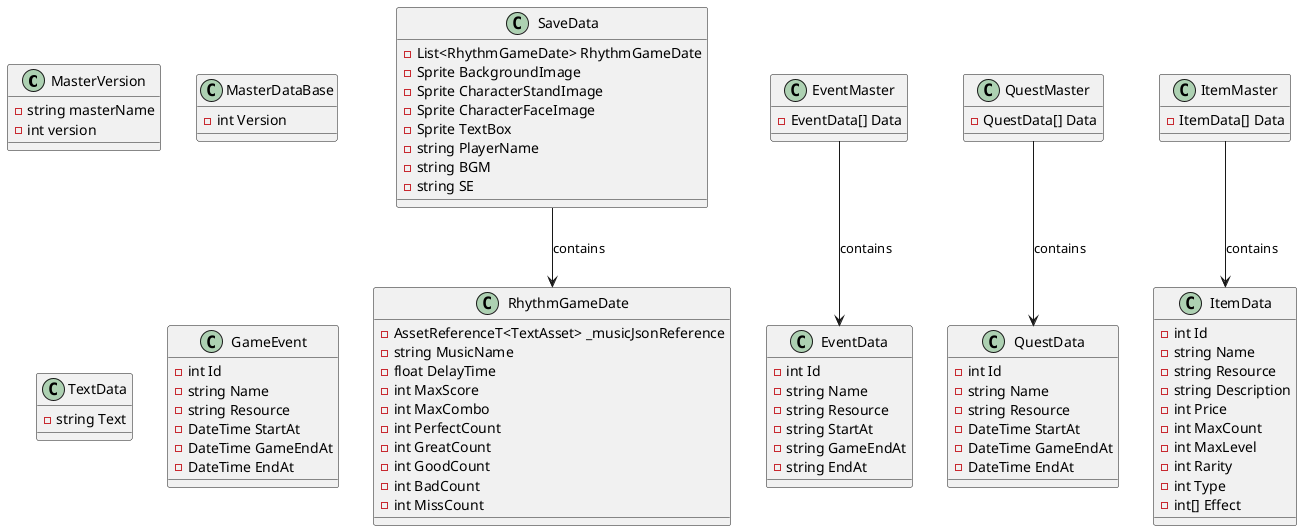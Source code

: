 ﻿@startuml

class MasterVersion {
    - string masterName
    - int version
}

class MasterDataBase {
    - int Version
}

class TextData {
    - string Text
}

class SaveData {
    - List<RhythmGameDate> RhythmGameDate
    - Sprite BackgroundImage
    - Sprite CharacterStandImage
    - Sprite CharacterFaceImage
    - Sprite TextBox
    - string PlayerName
    - string BGM
    - string SE
}

class RhythmGameDate {
    - AssetReferenceT<TextAsset> _musicJsonReference
    - string MusicName
    - float DelayTime
    - int MaxScore
    - int MaxCombo
    - int PerfectCount
    - int GreatCount
    - int GoodCount
    - int BadCount
    - int MissCount
}

class EventMaster {
    - EventData[] Data
}

class EventData {
    - int Id
    - string Name
    - string Resource
    - string StartAt
    - string GameEndAt
    - string EndAt
}

class GameEvent {
    - int Id
    - string Name
    - string Resource
    - DateTime StartAt
    - DateTime GameEndAt
    - DateTime EndAt
}

class QuestMaster {
    - QuestData[] Data
}

class QuestData {
    - int Id
    - string Name
    - string Resource
    - DateTime StartAt
    - DateTime GameEndAt
    - DateTime EndAt
}

class ItemMaster {
    - ItemData[] Data
}

class ItemData {
    - int Id
    - string Name
    - string Resource
    - string Description
    - int Price
    - int MaxCount
    - int MaxLevel
    - int Rarity
    - int Type
    - int[] Effect
}

SaveData --> RhythmGameDate : contains

EventMaster --> EventData : contains
QuestMaster --> QuestData : contains
ItemMaster --> ItemData : contains

@enduml
